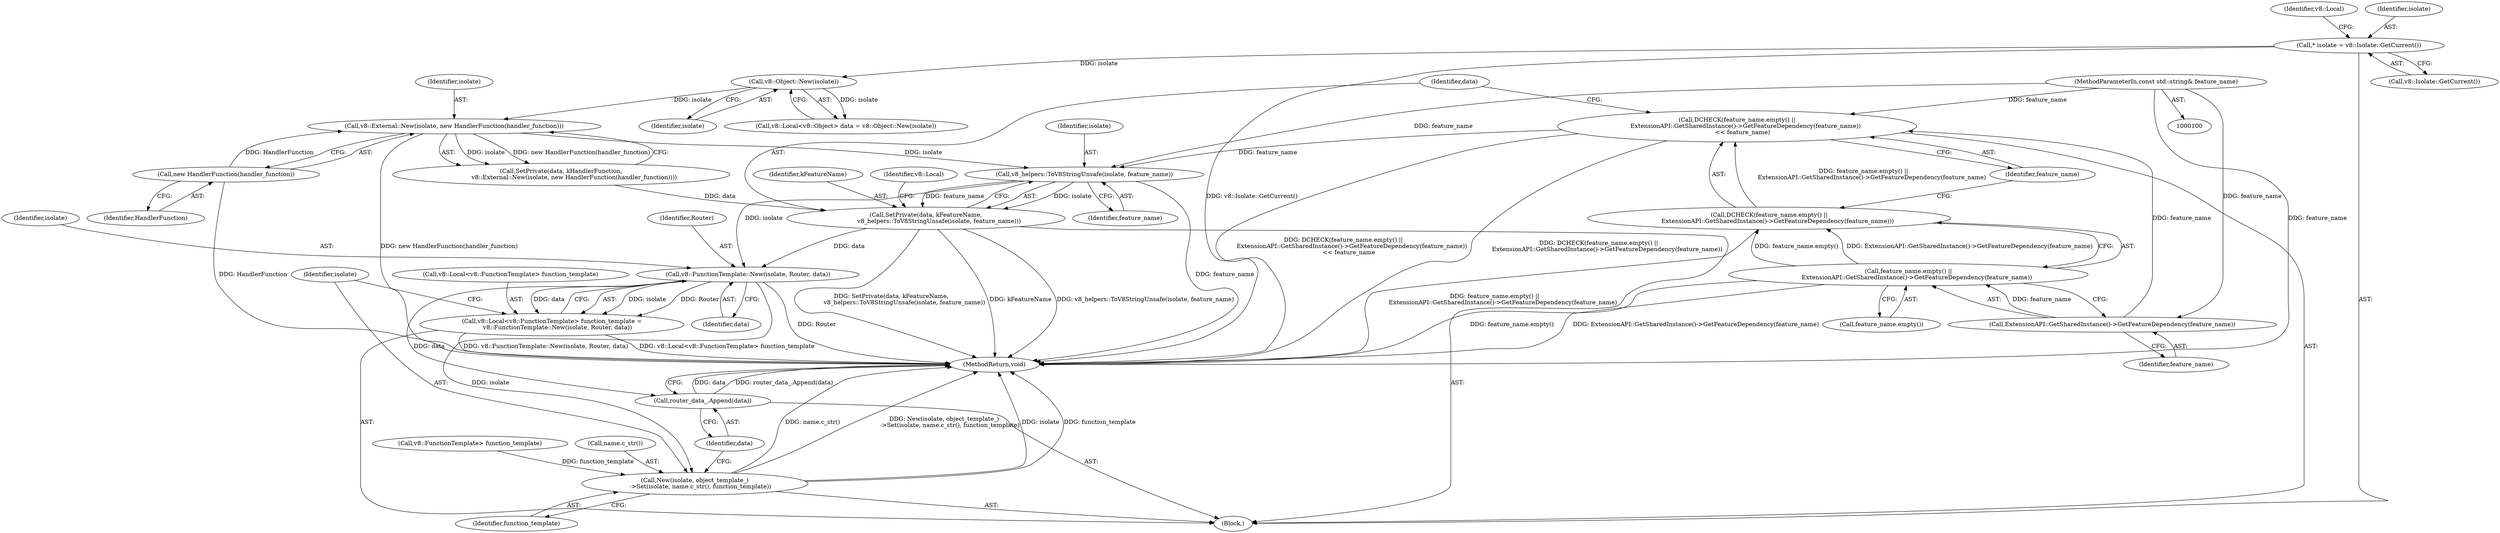digraph "0_Chrome_14ff9d0cded8ae8032ef027d1f33c6666a695019_8@pointer" {
"1000136" [label="(Call,v8_helpers::ToV8StringUnsafe(isolate, feature_name))"];
"1000122" [label="(Call,v8::External::New(isolate, new HandlerFunction(handler_function)))"];
"1000117" [label="(Call,v8::Object::New(isolate))"];
"1000106" [label="(Call,* isolate = v8::Isolate::GetCurrent())"];
"1000124" [label="(Call,new HandlerFunction(handler_function))"];
"1000126" [label="(Call,DCHECK(feature_name.empty() ||\n         ExtensionAPI::GetSharedInstance()->GetFeatureDependency(feature_name))\n      << feature_name)"];
"1000127" [label="(Call,DCHECK(feature_name.empty() ||\n         ExtensionAPI::GetSharedInstance()->GetFeatureDependency(feature_name)))"];
"1000128" [label="(Call,feature_name.empty() ||\n         ExtensionAPI::GetSharedInstance()->GetFeatureDependency(feature_name))"];
"1000130" [label="(Call,ExtensionAPI::GetSharedInstance()->GetFeatureDependency(feature_name))"];
"1000102" [label="(MethodParameterIn,const std::string& feature_name)"];
"1000133" [label="(Call,SetPrivate(data, kFeatureName,\n              v8_helpers::ToV8StringUnsafe(isolate, feature_name)))"];
"1000145" [label="(Call,v8::FunctionTemplate::New(isolate, Router, data))"];
"1000139" [label="(Call,v8::Local<v8::FunctionTemplate> function_template =\n      v8::FunctionTemplate::New(isolate, Router, data))"];
"1000149" [label="(Call,New(isolate, object_template_)\n      ->Set(isolate, name.c_str(), function_template))"];
"1000153" [label="(Call,router_data_.Append(data))"];
"1000106" [label="(Call,* isolate = v8::Isolate::GetCurrent())"];
"1000140" [label="(Call,v8::Local<v8::FunctionTemplate> function_template)"];
"1000146" [label="(Identifier,isolate)"];
"1000122" [label="(Call,v8::External::New(isolate, new HandlerFunction(handler_function)))"];
"1000139" [label="(Call,v8::Local<v8::FunctionTemplate> function_template =\n      v8::FunctionTemplate::New(isolate, Router, data))"];
"1000113" [label="(Identifier,v8::Local)"];
"1000126" [label="(Call,DCHECK(feature_name.empty() ||\n         ExtensionAPI::GetSharedInstance()->GetFeatureDependency(feature_name))\n      << feature_name)"];
"1000148" [label="(Identifier,data)"];
"1000152" [label="(Identifier,function_template)"];
"1000111" [label="(Call,v8::Local<v8::Object> data = v8::Object::New(isolate))"];
"1000118" [label="(Identifier,isolate)"];
"1000125" [label="(Identifier,HandlerFunction)"];
"1000147" [label="(Identifier,Router)"];
"1000128" [label="(Call,feature_name.empty() ||\n         ExtensionAPI::GetSharedInstance()->GetFeatureDependency(feature_name))"];
"1000108" [label="(Call,v8::Isolate::GetCurrent())"];
"1000107" [label="(Identifier,isolate)"];
"1000133" [label="(Call,SetPrivate(data, kFeatureName,\n              v8_helpers::ToV8StringUnsafe(isolate, feature_name)))"];
"1000154" [label="(Identifier,data)"];
"1000151" [label="(Call,name.c_str())"];
"1000131" [label="(Identifier,feature_name)"];
"1000136" [label="(Call,v8_helpers::ToV8StringUnsafe(isolate, feature_name))"];
"1000150" [label="(Identifier,isolate)"];
"1000138" [label="(Identifier,feature_name)"];
"1000137" [label="(Identifier,isolate)"];
"1000129" [label="(Call,feature_name.empty())"];
"1000149" [label="(Call,New(isolate, object_template_)\n      ->Set(isolate, name.c_str(), function_template))"];
"1000153" [label="(Call,router_data_.Append(data))"];
"1000142" [label="(Call,v8::FunctionTemplate> function_template)"];
"1000155" [label="(MethodReturn,void)"];
"1000102" [label="(MethodParameterIn,const std::string& feature_name)"];
"1000123" [label="(Identifier,isolate)"];
"1000104" [label="(Block,)"];
"1000130" [label="(Call,ExtensionAPI::GetSharedInstance()->GetFeatureDependency(feature_name))"];
"1000134" [label="(Identifier,data)"];
"1000135" [label="(Identifier,kFeatureName)"];
"1000132" [label="(Identifier,feature_name)"];
"1000127" [label="(Call,DCHECK(feature_name.empty() ||\n         ExtensionAPI::GetSharedInstance()->GetFeatureDependency(feature_name)))"];
"1000141" [label="(Identifier,v8::Local)"];
"1000124" [label="(Call,new HandlerFunction(handler_function))"];
"1000117" [label="(Call,v8::Object::New(isolate))"];
"1000119" [label="(Call,SetPrivate(data, kHandlerFunction,\n              v8::External::New(isolate, new HandlerFunction(handler_function))))"];
"1000145" [label="(Call,v8::FunctionTemplate::New(isolate, Router, data))"];
"1000136" -> "1000133"  [label="AST: "];
"1000136" -> "1000138"  [label="CFG: "];
"1000137" -> "1000136"  [label="AST: "];
"1000138" -> "1000136"  [label="AST: "];
"1000133" -> "1000136"  [label="CFG: "];
"1000136" -> "1000155"  [label="DDG: feature_name"];
"1000136" -> "1000133"  [label="DDG: isolate"];
"1000136" -> "1000133"  [label="DDG: feature_name"];
"1000122" -> "1000136"  [label="DDG: isolate"];
"1000126" -> "1000136"  [label="DDG: feature_name"];
"1000102" -> "1000136"  [label="DDG: feature_name"];
"1000136" -> "1000145"  [label="DDG: isolate"];
"1000122" -> "1000119"  [label="AST: "];
"1000122" -> "1000124"  [label="CFG: "];
"1000123" -> "1000122"  [label="AST: "];
"1000124" -> "1000122"  [label="AST: "];
"1000119" -> "1000122"  [label="CFG: "];
"1000122" -> "1000155"  [label="DDG: new HandlerFunction(handler_function)"];
"1000122" -> "1000119"  [label="DDG: isolate"];
"1000122" -> "1000119"  [label="DDG: new HandlerFunction(handler_function)"];
"1000117" -> "1000122"  [label="DDG: isolate"];
"1000124" -> "1000122"  [label="DDG: HandlerFunction"];
"1000117" -> "1000111"  [label="AST: "];
"1000117" -> "1000118"  [label="CFG: "];
"1000118" -> "1000117"  [label="AST: "];
"1000111" -> "1000117"  [label="CFG: "];
"1000117" -> "1000111"  [label="DDG: isolate"];
"1000106" -> "1000117"  [label="DDG: isolate"];
"1000106" -> "1000104"  [label="AST: "];
"1000106" -> "1000108"  [label="CFG: "];
"1000107" -> "1000106"  [label="AST: "];
"1000108" -> "1000106"  [label="AST: "];
"1000113" -> "1000106"  [label="CFG: "];
"1000106" -> "1000155"  [label="DDG: v8::Isolate::GetCurrent()"];
"1000124" -> "1000125"  [label="CFG: "];
"1000125" -> "1000124"  [label="AST: "];
"1000124" -> "1000155"  [label="DDG: HandlerFunction"];
"1000126" -> "1000104"  [label="AST: "];
"1000126" -> "1000132"  [label="CFG: "];
"1000127" -> "1000126"  [label="AST: "];
"1000132" -> "1000126"  [label="AST: "];
"1000134" -> "1000126"  [label="CFG: "];
"1000126" -> "1000155"  [label="DDG: DCHECK(feature_name.empty() ||\n         ExtensionAPI::GetSharedInstance()->GetFeatureDependency(feature_name))\n      << feature_name"];
"1000126" -> "1000155"  [label="DDG: DCHECK(feature_name.empty() ||\n         ExtensionAPI::GetSharedInstance()->GetFeatureDependency(feature_name))"];
"1000127" -> "1000126"  [label="DDG: feature_name.empty() ||\n         ExtensionAPI::GetSharedInstance()->GetFeatureDependency(feature_name)"];
"1000130" -> "1000126"  [label="DDG: feature_name"];
"1000102" -> "1000126"  [label="DDG: feature_name"];
"1000127" -> "1000128"  [label="CFG: "];
"1000128" -> "1000127"  [label="AST: "];
"1000132" -> "1000127"  [label="CFG: "];
"1000127" -> "1000155"  [label="DDG: feature_name.empty() ||\n         ExtensionAPI::GetSharedInstance()->GetFeatureDependency(feature_name)"];
"1000128" -> "1000127"  [label="DDG: feature_name.empty()"];
"1000128" -> "1000127"  [label="DDG: ExtensionAPI::GetSharedInstance()->GetFeatureDependency(feature_name)"];
"1000128" -> "1000129"  [label="CFG: "];
"1000128" -> "1000130"  [label="CFG: "];
"1000129" -> "1000128"  [label="AST: "];
"1000130" -> "1000128"  [label="AST: "];
"1000128" -> "1000155"  [label="DDG: ExtensionAPI::GetSharedInstance()->GetFeatureDependency(feature_name)"];
"1000128" -> "1000155"  [label="DDG: feature_name.empty()"];
"1000130" -> "1000128"  [label="DDG: feature_name"];
"1000130" -> "1000131"  [label="CFG: "];
"1000131" -> "1000130"  [label="AST: "];
"1000102" -> "1000130"  [label="DDG: feature_name"];
"1000102" -> "1000100"  [label="AST: "];
"1000102" -> "1000155"  [label="DDG: feature_name"];
"1000133" -> "1000104"  [label="AST: "];
"1000134" -> "1000133"  [label="AST: "];
"1000135" -> "1000133"  [label="AST: "];
"1000141" -> "1000133"  [label="CFG: "];
"1000133" -> "1000155"  [label="DDG: SetPrivate(data, kFeatureName,\n              v8_helpers::ToV8StringUnsafe(isolate, feature_name))"];
"1000133" -> "1000155"  [label="DDG: kFeatureName"];
"1000133" -> "1000155"  [label="DDG: v8_helpers::ToV8StringUnsafe(isolate, feature_name)"];
"1000119" -> "1000133"  [label="DDG: data"];
"1000133" -> "1000145"  [label="DDG: data"];
"1000145" -> "1000139"  [label="AST: "];
"1000145" -> "1000148"  [label="CFG: "];
"1000146" -> "1000145"  [label="AST: "];
"1000147" -> "1000145"  [label="AST: "];
"1000148" -> "1000145"  [label="AST: "];
"1000139" -> "1000145"  [label="CFG: "];
"1000145" -> "1000155"  [label="DDG: Router"];
"1000145" -> "1000139"  [label="DDG: isolate"];
"1000145" -> "1000139"  [label="DDG: Router"];
"1000145" -> "1000139"  [label="DDG: data"];
"1000145" -> "1000149"  [label="DDG: isolate"];
"1000145" -> "1000153"  [label="DDG: data"];
"1000139" -> "1000104"  [label="AST: "];
"1000140" -> "1000139"  [label="AST: "];
"1000150" -> "1000139"  [label="CFG: "];
"1000139" -> "1000155"  [label="DDG: v8::Local<v8::FunctionTemplate> function_template"];
"1000139" -> "1000155"  [label="DDG: v8::FunctionTemplate::New(isolate, Router, data)"];
"1000149" -> "1000104"  [label="AST: "];
"1000149" -> "1000152"  [label="CFG: "];
"1000150" -> "1000149"  [label="AST: "];
"1000151" -> "1000149"  [label="AST: "];
"1000152" -> "1000149"  [label="AST: "];
"1000154" -> "1000149"  [label="CFG: "];
"1000149" -> "1000155"  [label="DDG: name.c_str()"];
"1000149" -> "1000155"  [label="DDG: New(isolate, object_template_)\n      ->Set(isolate, name.c_str(), function_template)"];
"1000149" -> "1000155"  [label="DDG: isolate"];
"1000149" -> "1000155"  [label="DDG: function_template"];
"1000142" -> "1000149"  [label="DDG: function_template"];
"1000153" -> "1000104"  [label="AST: "];
"1000153" -> "1000154"  [label="CFG: "];
"1000154" -> "1000153"  [label="AST: "];
"1000155" -> "1000153"  [label="CFG: "];
"1000153" -> "1000155"  [label="DDG: data"];
"1000153" -> "1000155"  [label="DDG: router_data_.Append(data)"];
}
